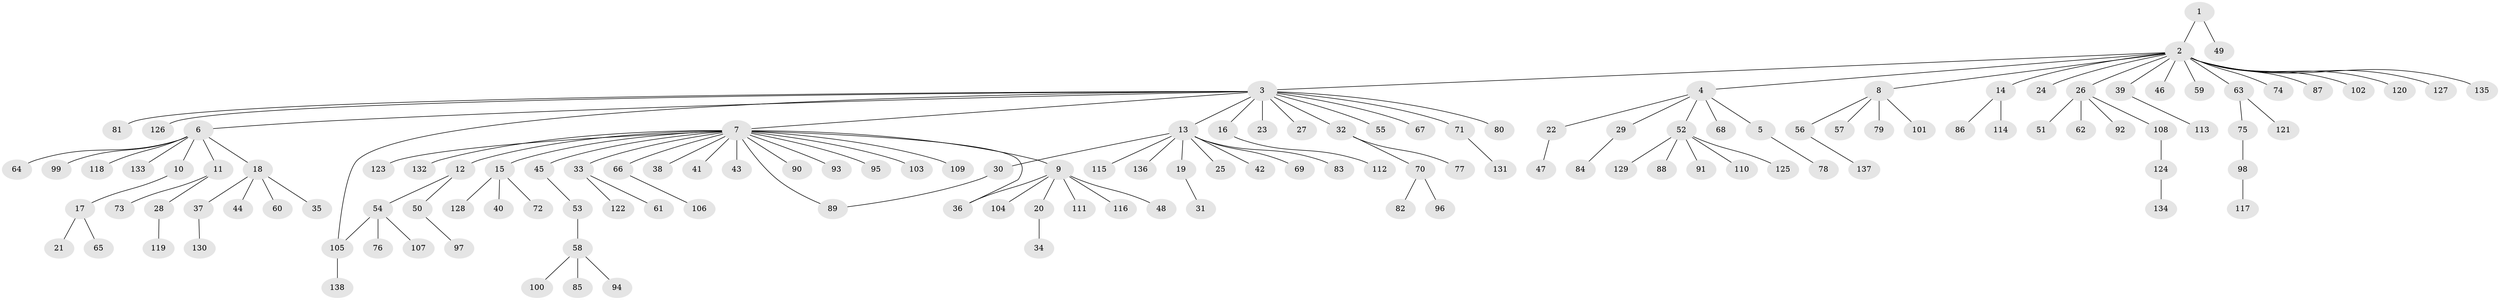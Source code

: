 // coarse degree distribution, {1: 0.47619047619047616, 8: 0.047619047619047616, 4: 0.023809523809523808, 5: 0.023809523809523808, 7: 0.023809523809523808, 2: 0.35714285714285715, 3: 0.047619047619047616}
// Generated by graph-tools (version 1.1) at 2025/50/03/04/25 22:50:20]
// undirected, 138 vertices, 140 edges
graph export_dot {
  node [color=gray90,style=filled];
  1;
  2;
  3;
  4;
  5;
  6;
  7;
  8;
  9;
  10;
  11;
  12;
  13;
  14;
  15;
  16;
  17;
  18;
  19;
  20;
  21;
  22;
  23;
  24;
  25;
  26;
  27;
  28;
  29;
  30;
  31;
  32;
  33;
  34;
  35;
  36;
  37;
  38;
  39;
  40;
  41;
  42;
  43;
  44;
  45;
  46;
  47;
  48;
  49;
  50;
  51;
  52;
  53;
  54;
  55;
  56;
  57;
  58;
  59;
  60;
  61;
  62;
  63;
  64;
  65;
  66;
  67;
  68;
  69;
  70;
  71;
  72;
  73;
  74;
  75;
  76;
  77;
  78;
  79;
  80;
  81;
  82;
  83;
  84;
  85;
  86;
  87;
  88;
  89;
  90;
  91;
  92;
  93;
  94;
  95;
  96;
  97;
  98;
  99;
  100;
  101;
  102;
  103;
  104;
  105;
  106;
  107;
  108;
  109;
  110;
  111;
  112;
  113;
  114;
  115;
  116;
  117;
  118;
  119;
  120;
  121;
  122;
  123;
  124;
  125;
  126;
  127;
  128;
  129;
  130;
  131;
  132;
  133;
  134;
  135;
  136;
  137;
  138;
  1 -- 2;
  1 -- 49;
  2 -- 3;
  2 -- 4;
  2 -- 8;
  2 -- 14;
  2 -- 24;
  2 -- 26;
  2 -- 39;
  2 -- 46;
  2 -- 59;
  2 -- 63;
  2 -- 74;
  2 -- 87;
  2 -- 102;
  2 -- 120;
  2 -- 127;
  2 -- 135;
  3 -- 6;
  3 -- 7;
  3 -- 13;
  3 -- 16;
  3 -- 23;
  3 -- 27;
  3 -- 32;
  3 -- 55;
  3 -- 67;
  3 -- 71;
  3 -- 80;
  3 -- 81;
  3 -- 105;
  3 -- 126;
  4 -- 5;
  4 -- 22;
  4 -- 29;
  4 -- 52;
  4 -- 68;
  5 -- 78;
  6 -- 10;
  6 -- 11;
  6 -- 18;
  6 -- 64;
  6 -- 99;
  6 -- 118;
  6 -- 133;
  7 -- 9;
  7 -- 12;
  7 -- 15;
  7 -- 33;
  7 -- 36;
  7 -- 38;
  7 -- 41;
  7 -- 43;
  7 -- 45;
  7 -- 66;
  7 -- 89;
  7 -- 90;
  7 -- 93;
  7 -- 95;
  7 -- 103;
  7 -- 109;
  7 -- 123;
  7 -- 132;
  8 -- 56;
  8 -- 57;
  8 -- 79;
  8 -- 101;
  9 -- 20;
  9 -- 36;
  9 -- 48;
  9 -- 104;
  9 -- 111;
  9 -- 116;
  10 -- 17;
  11 -- 28;
  11 -- 73;
  12 -- 50;
  12 -- 54;
  13 -- 19;
  13 -- 25;
  13 -- 30;
  13 -- 42;
  13 -- 69;
  13 -- 83;
  13 -- 115;
  13 -- 136;
  14 -- 86;
  14 -- 114;
  15 -- 40;
  15 -- 72;
  15 -- 128;
  16 -- 112;
  17 -- 21;
  17 -- 65;
  18 -- 35;
  18 -- 37;
  18 -- 44;
  18 -- 60;
  19 -- 31;
  20 -- 34;
  22 -- 47;
  26 -- 51;
  26 -- 62;
  26 -- 92;
  26 -- 108;
  28 -- 119;
  29 -- 84;
  30 -- 89;
  32 -- 70;
  32 -- 77;
  33 -- 61;
  33 -- 122;
  37 -- 130;
  39 -- 113;
  45 -- 53;
  50 -- 97;
  52 -- 88;
  52 -- 91;
  52 -- 110;
  52 -- 125;
  52 -- 129;
  53 -- 58;
  54 -- 76;
  54 -- 105;
  54 -- 107;
  56 -- 137;
  58 -- 85;
  58 -- 94;
  58 -- 100;
  63 -- 75;
  63 -- 121;
  66 -- 106;
  70 -- 82;
  70 -- 96;
  71 -- 131;
  75 -- 98;
  98 -- 117;
  105 -- 138;
  108 -- 124;
  124 -- 134;
}
